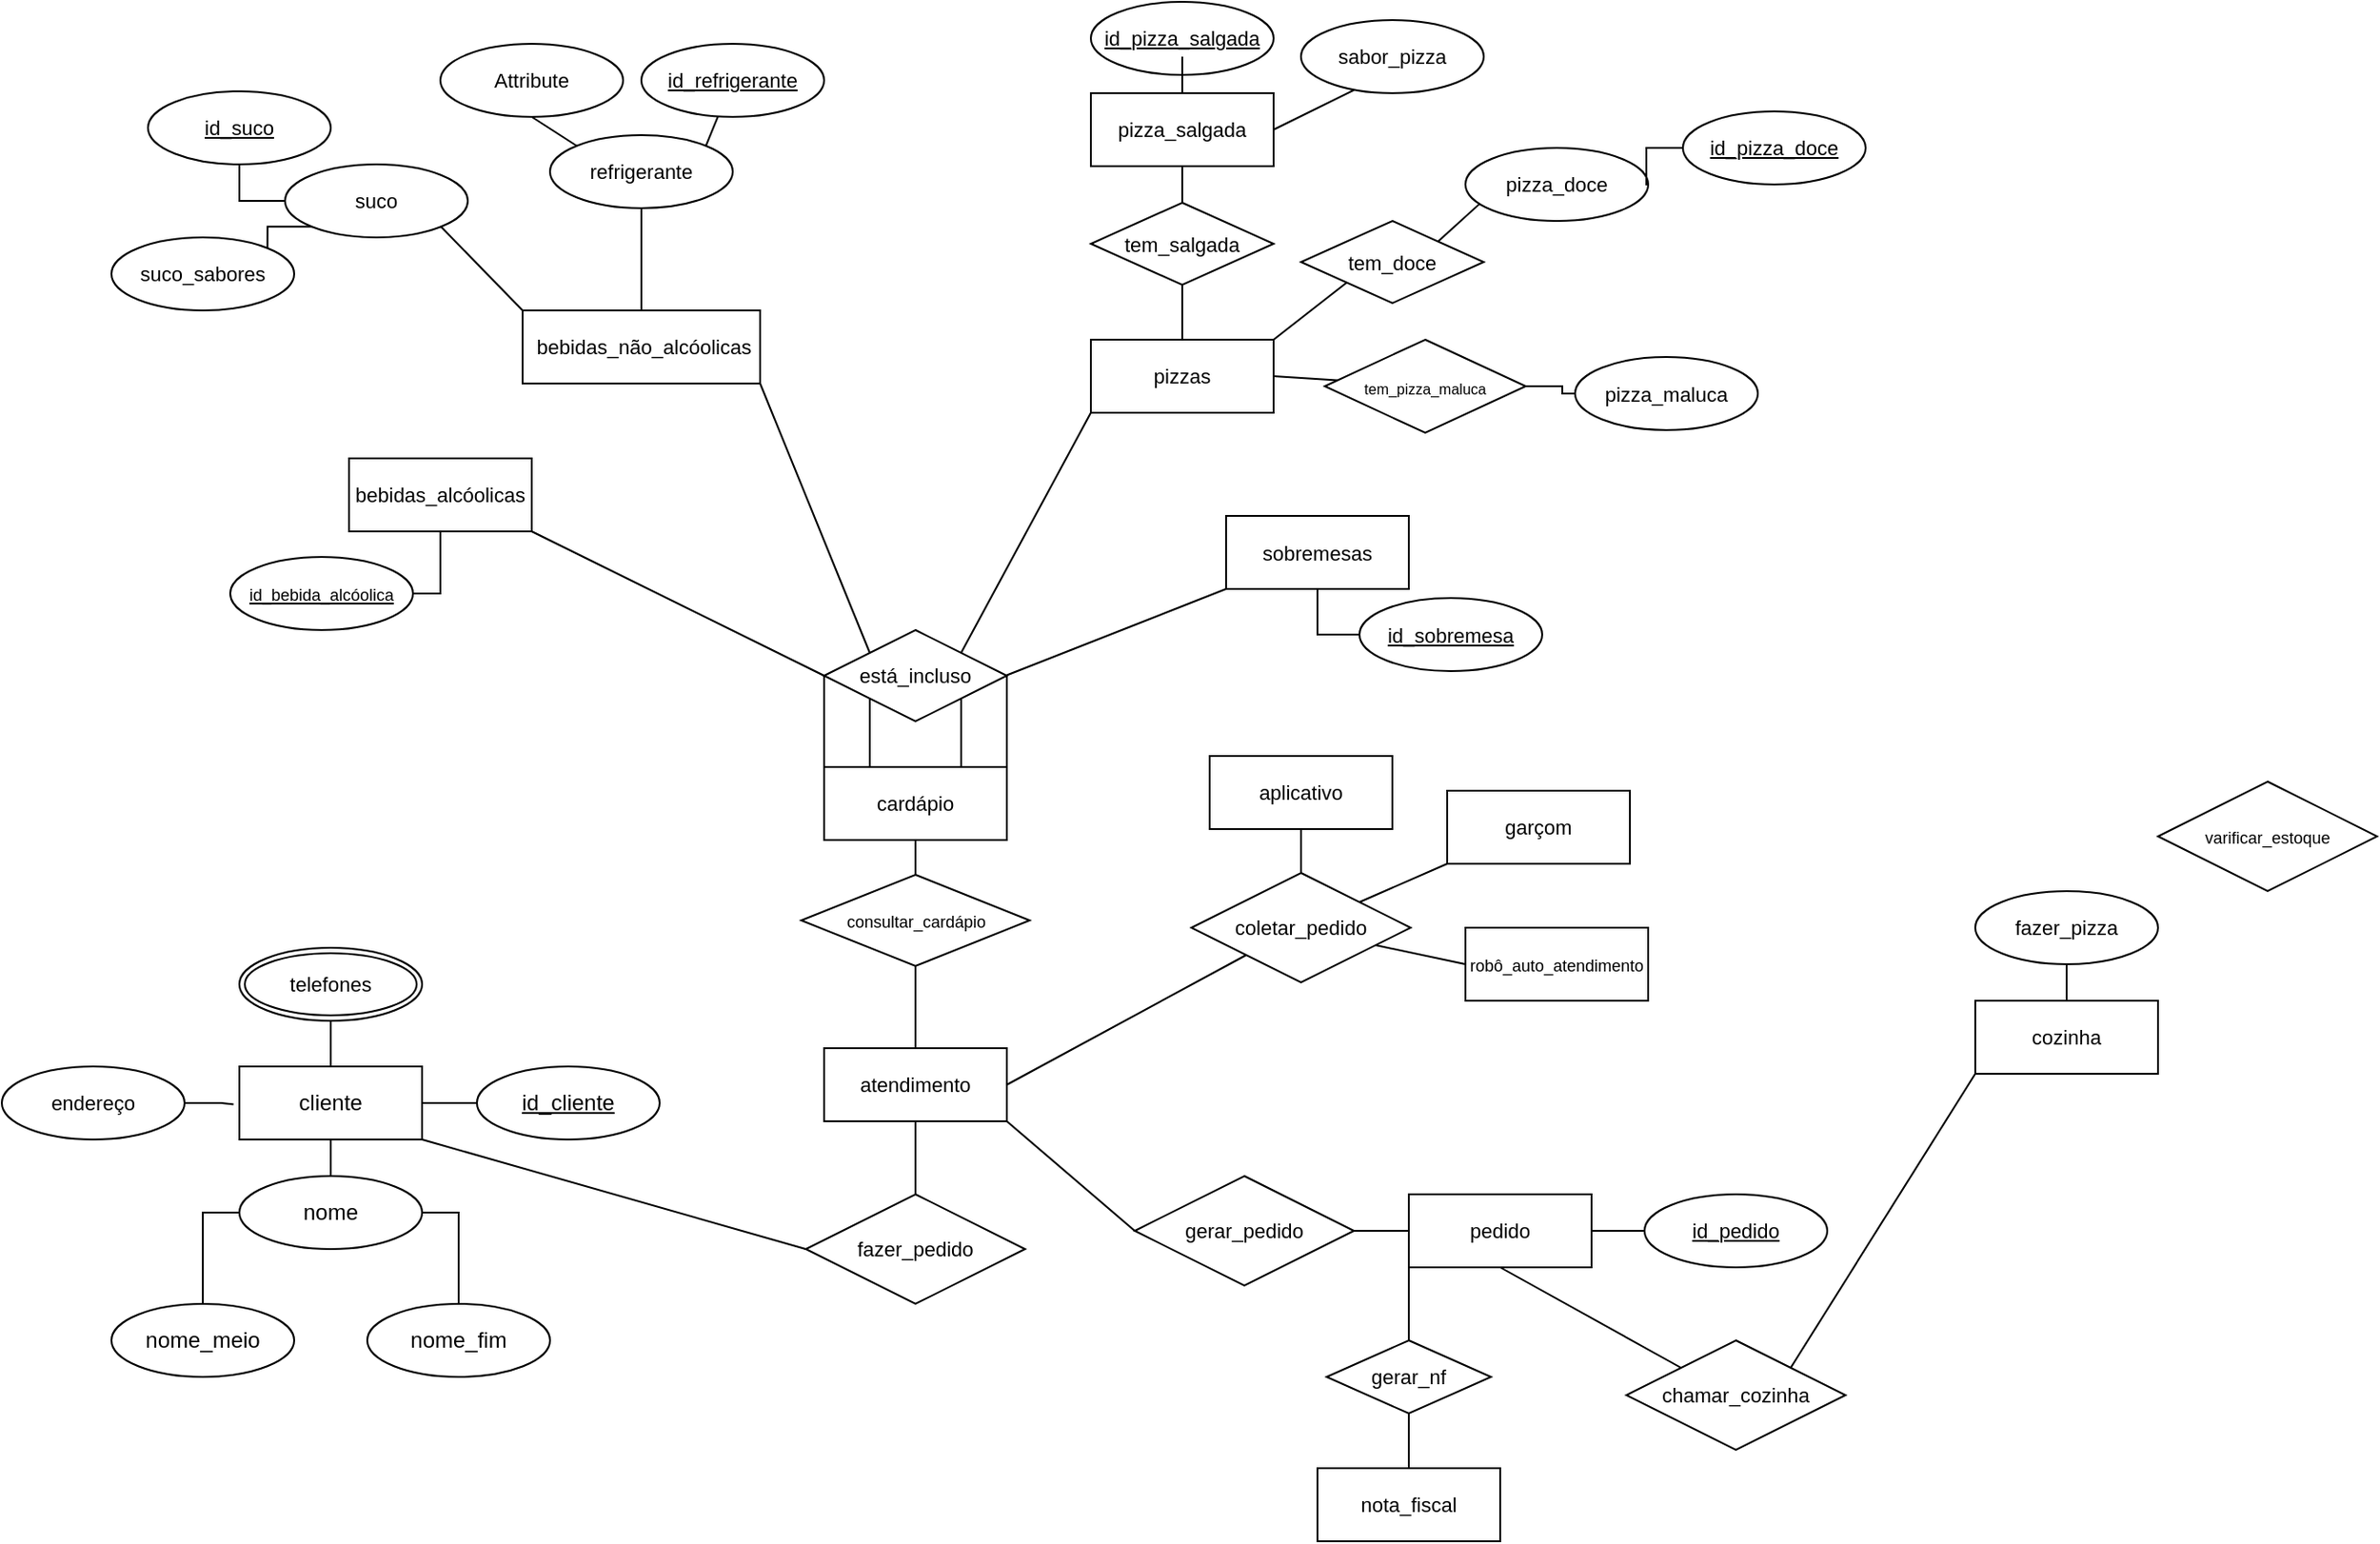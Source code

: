 <mxfile version="26.1.1">
  <diagram name="Página-1" id="BI1HUnCffNlerb2DD-iI">
    <mxGraphModel dx="2514" dy="2162" grid="1" gridSize="10" guides="1" tooltips="1" connect="1" arrows="1" fold="1" page="1" pageScale="1" pageWidth="827" pageHeight="1169" math="0" shadow="0">
      <root>
        <mxCell id="0" />
        <mxCell id="1" parent="0" />
        <mxCell id="TC2d5Tbh_WdBV7jz2Du9-1" style="edgeStyle=orthogonalEdgeStyle;rounded=0;orthogonalLoop=1;jettySize=auto;html=1;entryX=0;entryY=0.5;entryDx=0;entryDy=0;endArrow=none;startFill=0;" parent="1" source="nG5iaDMmcHLQ2-XAhvxq-3" target="nG5iaDMmcHLQ2-XAhvxq-4" edge="1">
          <mxGeometry relative="1" as="geometry" />
        </mxCell>
        <mxCell id="TC2d5Tbh_WdBV7jz2Du9-31" style="shape=connector;rounded=0;orthogonalLoop=1;jettySize=auto;html=1;exitX=1;exitY=1;exitDx=0;exitDy=0;entryX=0;entryY=0.5;entryDx=0;entryDy=0;strokeColor=default;align=center;verticalAlign=middle;fontFamily=Helvetica;fontSize=11;fontColor=default;labelBackgroundColor=default;startFill=0;endArrow=none;" parent="1" source="nG5iaDMmcHLQ2-XAhvxq-3" target="TC2d5Tbh_WdBV7jz2Du9-30" edge="1">
          <mxGeometry relative="1" as="geometry" />
        </mxCell>
        <mxCell id="nG5iaDMmcHLQ2-XAhvxq-3" value="cliente" style="whiteSpace=wrap;html=1;align=center;" parent="1" vertex="1">
          <mxGeometry x="110" y="100" width="100" height="40" as="geometry" />
        </mxCell>
        <mxCell id="nG5iaDMmcHLQ2-XAhvxq-4" value="&lt;u&gt;id_cliente&lt;/u&gt;" style="ellipse;whiteSpace=wrap;html=1;align=center;" parent="1" vertex="1">
          <mxGeometry x="240" y="100" width="100" height="40" as="geometry" />
        </mxCell>
        <mxCell id="TC2d5Tbh_WdBV7jz2Du9-7" style="edgeStyle=orthogonalEdgeStyle;shape=connector;rounded=0;orthogonalLoop=1;jettySize=auto;html=1;entryX=0.5;entryY=1;entryDx=0;entryDy=0;strokeColor=default;align=center;verticalAlign=middle;fontFamily=Helvetica;fontSize=11;fontColor=default;labelBackgroundColor=default;startFill=0;endArrow=none;" parent="1" source="nG5iaDMmcHLQ2-XAhvxq-5" target="nG5iaDMmcHLQ2-XAhvxq-3" edge="1">
          <mxGeometry relative="1" as="geometry" />
        </mxCell>
        <mxCell id="nG5iaDMmcHLQ2-XAhvxq-5" value="nome" style="ellipse;whiteSpace=wrap;html=1;align=center;" parent="1" vertex="1">
          <mxGeometry x="110" y="160" width="100" height="40" as="geometry" />
        </mxCell>
        <mxCell id="nG5iaDMmcHLQ2-XAhvxq-11" style="edgeStyle=orthogonalEdgeStyle;rounded=0;orthogonalLoop=1;jettySize=auto;html=1;entryX=0;entryY=0.5;entryDx=0;entryDy=0;endArrow=none;startFill=0;" parent="1" source="nG5iaDMmcHLQ2-XAhvxq-6" target="nG5iaDMmcHLQ2-XAhvxq-5" edge="1">
          <mxGeometry relative="1" as="geometry" />
        </mxCell>
        <mxCell id="nG5iaDMmcHLQ2-XAhvxq-6" value="nome_meio" style="ellipse;whiteSpace=wrap;html=1;align=center;" parent="1" vertex="1">
          <mxGeometry x="40" y="230" width="100" height="40" as="geometry" />
        </mxCell>
        <mxCell id="nG5iaDMmcHLQ2-XAhvxq-12" style="edgeStyle=orthogonalEdgeStyle;shape=connector;rounded=0;orthogonalLoop=1;jettySize=auto;html=1;entryX=1;entryY=0.5;entryDx=0;entryDy=0;strokeColor=default;align=center;verticalAlign=middle;fontFamily=Helvetica;fontSize=11;fontColor=default;labelBackgroundColor=default;startFill=0;endArrow=none;" parent="1" source="nG5iaDMmcHLQ2-XAhvxq-7" target="nG5iaDMmcHLQ2-XAhvxq-5" edge="1">
          <mxGeometry relative="1" as="geometry" />
        </mxCell>
        <mxCell id="nG5iaDMmcHLQ2-XAhvxq-7" value="nome_fim" style="ellipse;whiteSpace=wrap;html=1;align=center;" parent="1" vertex="1">
          <mxGeometry x="180" y="230" width="100" height="40" as="geometry" />
        </mxCell>
        <mxCell id="TC2d5Tbh_WdBV7jz2Du9-5" style="edgeStyle=orthogonalEdgeStyle;shape=connector;rounded=0;orthogonalLoop=1;jettySize=auto;html=1;entryX=0.5;entryY=1;entryDx=0;entryDy=0;strokeColor=default;align=center;verticalAlign=middle;fontFamily=Helvetica;fontSize=11;fontColor=default;labelBackgroundColor=default;startFill=0;endArrow=none;exitX=0.5;exitY=0;exitDx=0;exitDy=0;" parent="1" source="TC2d5Tbh_WdBV7jz2Du9-49" target="TC2d5Tbh_WdBV7jz2Du9-4" edge="1">
          <mxGeometry relative="1" as="geometry">
            <mxPoint x="480" y="-14" as="sourcePoint" />
          </mxGeometry>
        </mxCell>
        <mxCell id="TC2d5Tbh_WdBV7jz2Du9-15" style="edgeStyle=orthogonalEdgeStyle;shape=connector;rounded=0;orthogonalLoop=1;jettySize=auto;html=1;strokeColor=default;align=center;verticalAlign=middle;fontFamily=Helvetica;fontSize=11;fontColor=default;labelBackgroundColor=default;startFill=0;endArrow=none;entryX=0.5;entryY=0;entryDx=0;entryDy=0;" parent="1" source="TC2d5Tbh_WdBV7jz2Du9-22" target="TC2d5Tbh_WdBV7jz2Du9-30" edge="1">
          <mxGeometry relative="1" as="geometry">
            <mxPoint x="480" y="180.0" as="targetPoint" />
          </mxGeometry>
        </mxCell>
        <mxCell id="TC2d5Tbh_WdBV7jz2Du9-35" style="edgeStyle=orthogonalEdgeStyle;shape=connector;rounded=0;orthogonalLoop=1;jettySize=auto;html=1;exitX=0.25;exitY=0;exitDx=0;exitDy=0;strokeColor=default;align=center;verticalAlign=middle;fontFamily=Helvetica;fontSize=11;fontColor=default;labelBackgroundColor=default;startFill=0;endArrow=none;entryX=0;entryY=0.5;entryDx=0;entryDy=0;" parent="1" source="TC2d5Tbh_WdBV7jz2Du9-4" target="TC2d5Tbh_WdBV7jz2Du9-32" edge="1">
          <mxGeometry relative="1" as="geometry">
            <mxPoint x="450" y="-144" as="targetPoint" />
            <Array as="points">
              <mxPoint x="430" y="-64" />
            </Array>
          </mxGeometry>
        </mxCell>
        <mxCell id="TC2d5Tbh_WdBV7jz2Du9-39" style="edgeStyle=orthogonalEdgeStyle;shape=connector;rounded=0;orthogonalLoop=1;jettySize=auto;html=1;exitX=0.25;exitY=0;exitDx=0;exitDy=0;entryX=0;entryY=1;entryDx=0;entryDy=0;strokeColor=default;align=center;verticalAlign=middle;fontFamily=Helvetica;fontSize=11;fontColor=default;labelBackgroundColor=default;startFill=0;endArrow=none;" parent="1" source="TC2d5Tbh_WdBV7jz2Du9-4" target="TC2d5Tbh_WdBV7jz2Du9-32" edge="1">
          <mxGeometry relative="1" as="geometry" />
        </mxCell>
        <mxCell id="TC2d5Tbh_WdBV7jz2Du9-40" style="edgeStyle=orthogonalEdgeStyle;shape=connector;rounded=0;orthogonalLoop=1;jettySize=auto;html=1;exitX=0.75;exitY=0;exitDx=0;exitDy=0;entryX=1;entryY=1;entryDx=0;entryDy=0;strokeColor=default;align=center;verticalAlign=middle;fontFamily=Helvetica;fontSize=11;fontColor=default;labelBackgroundColor=default;startFill=0;endArrow=none;" parent="1" source="TC2d5Tbh_WdBV7jz2Du9-4" target="TC2d5Tbh_WdBV7jz2Du9-32" edge="1">
          <mxGeometry relative="1" as="geometry" />
        </mxCell>
        <mxCell id="TC2d5Tbh_WdBV7jz2Du9-4" value="cardápio" style="whiteSpace=wrap;html=1;align=center;fontFamily=Helvetica;fontSize=11;fontColor=default;labelBackgroundColor=default;" parent="1" vertex="1">
          <mxGeometry x="430" y="-64" width="100" height="40" as="geometry" />
        </mxCell>
        <mxCell id="TC2d5Tbh_WdBV7jz2Du9-8" value="endereço" style="ellipse;whiteSpace=wrap;html=1;align=center;fontFamily=Helvetica;fontSize=11;fontColor=default;labelBackgroundColor=default;" parent="1" vertex="1">
          <mxGeometry x="-20" y="100" width="100" height="40" as="geometry" />
        </mxCell>
        <mxCell id="TC2d5Tbh_WdBV7jz2Du9-9" style="edgeStyle=orthogonalEdgeStyle;shape=connector;rounded=0;orthogonalLoop=1;jettySize=auto;html=1;entryX=-0.032;entryY=0.519;entryDx=0;entryDy=0;entryPerimeter=0;strokeColor=default;align=center;verticalAlign=middle;fontFamily=Helvetica;fontSize=11;fontColor=default;labelBackgroundColor=default;startFill=0;endArrow=none;" parent="1" source="TC2d5Tbh_WdBV7jz2Du9-8" target="nG5iaDMmcHLQ2-XAhvxq-3" edge="1">
          <mxGeometry relative="1" as="geometry" />
        </mxCell>
        <mxCell id="TC2d5Tbh_WdBV7jz2Du9-33" style="shape=connector;rounded=0;orthogonalLoop=1;jettySize=auto;html=1;exitX=1;exitY=1;exitDx=0;exitDy=0;entryX=0;entryY=0.5;entryDx=0;entryDy=0;strokeColor=default;align=center;verticalAlign=middle;fontFamily=Helvetica;fontSize=11;fontColor=default;labelBackgroundColor=default;startFill=0;endArrow=none;" parent="1" source="TC2d5Tbh_WdBV7jz2Du9-17" target="TC2d5Tbh_WdBV7jz2Du9-32" edge="1">
          <mxGeometry relative="1" as="geometry" />
        </mxCell>
        <mxCell id="TC2d5Tbh_WdBV7jz2Du9-17" value="bebidas_alcóolicas" style="whiteSpace=wrap;html=1;align=center;fontFamily=Helvetica;fontSize=11;fontColor=default;labelBackgroundColor=default;" parent="1" vertex="1">
          <mxGeometry x="170" y="-233" width="100" height="40" as="geometry" />
        </mxCell>
        <mxCell id="TC2d5Tbh_WdBV7jz2Du9-18" value="&amp;nbsp;bebidas_não_alcóolicas" style="whiteSpace=wrap;html=1;align=center;fontFamily=Helvetica;fontSize=11;fontColor=default;labelBackgroundColor=default;" parent="1" vertex="1">
          <mxGeometry x="265" y="-314" width="130" height="40" as="geometry" />
        </mxCell>
        <mxCell id="TC2d5Tbh_WdBV7jz2Du9-133" style="shape=connector;rounded=0;orthogonalLoop=1;jettySize=auto;html=1;exitX=1;exitY=0;exitDx=0;exitDy=0;entryX=0;entryY=1;entryDx=0;entryDy=0;strokeColor=default;align=center;verticalAlign=middle;fontFamily=Helvetica;fontSize=11;fontColor=default;labelBackgroundColor=default;startFill=0;endArrow=none;" parent="1" source="TC2d5Tbh_WdBV7jz2Du9-19" target="TC2d5Tbh_WdBV7jz2Du9-132" edge="1">
          <mxGeometry relative="1" as="geometry" />
        </mxCell>
        <mxCell id="TC2d5Tbh_WdBV7jz2Du9-19" value="pizzas" style="whiteSpace=wrap;html=1;align=center;fontFamily=Helvetica;fontSize=11;fontColor=default;labelBackgroundColor=default;" parent="1" vertex="1">
          <mxGeometry x="576" y="-298" width="100" height="40" as="geometry" />
        </mxCell>
        <mxCell id="TC2d5Tbh_WdBV7jz2Du9-20" value="sobremesas" style="whiteSpace=wrap;html=1;align=center;fontFamily=Helvetica;fontSize=11;fontColor=default;labelBackgroundColor=default;" parent="1" vertex="1">
          <mxGeometry x="650" y="-201.5" width="100" height="40" as="geometry" />
        </mxCell>
        <mxCell id="TC2d5Tbh_WdBV7jz2Du9-93" style="shape=connector;rounded=0;orthogonalLoop=1;jettySize=auto;html=1;entryX=0;entryY=0.5;entryDx=0;entryDy=0;strokeColor=default;align=center;verticalAlign=middle;fontFamily=Helvetica;fontSize=11;fontColor=default;labelBackgroundColor=default;startFill=0;endArrow=none;exitX=1;exitY=0.5;exitDx=0;exitDy=0;" parent="1" source="TC2d5Tbh_WdBV7jz2Du9-98" target="TC2d5Tbh_WdBV7jz2Du9-92" edge="1">
          <mxGeometry relative="1" as="geometry">
            <mxPoint x="718" y="190.0" as="sourcePoint" />
          </mxGeometry>
        </mxCell>
        <mxCell id="TC2d5Tbh_WdBV7jz2Du9-99" style="shape=connector;rounded=0;orthogonalLoop=1;jettySize=auto;html=1;exitX=1;exitY=1;exitDx=0;exitDy=0;entryX=0;entryY=0.5;entryDx=0;entryDy=0;strokeColor=default;align=center;verticalAlign=middle;fontFamily=Helvetica;fontSize=11;fontColor=default;labelBackgroundColor=default;startFill=0;endArrow=none;" parent="1" source="TC2d5Tbh_WdBV7jz2Du9-22" target="TC2d5Tbh_WdBV7jz2Du9-98" edge="1">
          <mxGeometry relative="1" as="geometry" />
        </mxCell>
        <mxCell id="TC2d5Tbh_WdBV7jz2Du9-30" value="fazer_pedido" style="shape=rhombus;perimeter=rhombusPerimeter;whiteSpace=wrap;html=1;align=center;fontFamily=Helvetica;fontSize=11;fontColor=default;labelBackgroundColor=default;" parent="1" vertex="1">
          <mxGeometry x="420" y="170.0" width="120" height="60" as="geometry" />
        </mxCell>
        <mxCell id="TC2d5Tbh_WdBV7jz2Du9-36" style="shape=connector;rounded=0;orthogonalLoop=1;jettySize=auto;html=1;exitX=0;exitY=0;exitDx=0;exitDy=0;entryX=1;entryY=1;entryDx=0;entryDy=0;strokeColor=default;align=center;verticalAlign=middle;fontFamily=Helvetica;fontSize=11;fontColor=default;labelBackgroundColor=default;startFill=0;endArrow=none;" parent="1" source="TC2d5Tbh_WdBV7jz2Du9-32" target="TC2d5Tbh_WdBV7jz2Du9-18" edge="1">
          <mxGeometry relative="1" as="geometry" />
        </mxCell>
        <mxCell id="TC2d5Tbh_WdBV7jz2Du9-37" style="shape=connector;rounded=0;orthogonalLoop=1;jettySize=auto;html=1;exitX=1;exitY=0;exitDx=0;exitDy=0;entryX=0;entryY=1;entryDx=0;entryDy=0;strokeColor=default;align=center;verticalAlign=middle;fontFamily=Helvetica;fontSize=11;fontColor=default;labelBackgroundColor=default;startFill=0;endArrow=none;" parent="1" source="TC2d5Tbh_WdBV7jz2Du9-32" target="TC2d5Tbh_WdBV7jz2Du9-19" edge="1">
          <mxGeometry relative="1" as="geometry" />
        </mxCell>
        <mxCell id="TC2d5Tbh_WdBV7jz2Du9-45" style="edgeStyle=orthogonalEdgeStyle;shape=connector;rounded=0;orthogonalLoop=1;jettySize=auto;html=1;exitX=1;exitY=0.5;exitDx=0;exitDy=0;entryX=1;entryY=0;entryDx=0;entryDy=0;strokeColor=default;align=center;verticalAlign=middle;fontFamily=Helvetica;fontSize=11;fontColor=default;labelBackgroundColor=default;startFill=0;endArrow=none;" parent="1" source="TC2d5Tbh_WdBV7jz2Du9-32" target="TC2d5Tbh_WdBV7jz2Du9-4" edge="1">
          <mxGeometry relative="1" as="geometry">
            <Array as="points">
              <mxPoint x="530" y="-75" />
              <mxPoint x="530" y="-75" />
            </Array>
          </mxGeometry>
        </mxCell>
        <mxCell id="TC2d5Tbh_WdBV7jz2Du9-32" value="está_incluso" style="shape=rhombus;perimeter=rhombusPerimeter;whiteSpace=wrap;html=1;align=center;fontFamily=Helvetica;fontSize=11;fontColor=default;labelBackgroundColor=default;" parent="1" vertex="1">
          <mxGeometry x="430" y="-139" width="100" height="50" as="geometry" />
        </mxCell>
        <mxCell id="TC2d5Tbh_WdBV7jz2Du9-44" style="shape=connector;rounded=0;orthogonalLoop=1;jettySize=auto;html=1;exitX=1;exitY=0.5;exitDx=0;exitDy=0;entryX=0;entryY=1;entryDx=0;entryDy=0;strokeColor=default;align=center;verticalAlign=middle;fontFamily=Helvetica;fontSize=11;fontColor=default;labelBackgroundColor=default;startFill=0;endArrow=none;" parent="1" edge="1" target="TC2d5Tbh_WdBV7jz2Du9-20">
          <mxGeometry relative="1" as="geometry">
            <mxPoint x="530" y="-114.26" as="sourcePoint" />
            <mxPoint x="570" y="-114.26" as="targetPoint" />
          </mxGeometry>
        </mxCell>
        <mxCell id="TC2d5Tbh_WdBV7jz2Du9-53" style="shape=connector;rounded=0;orthogonalLoop=1;jettySize=auto;html=1;entryX=0;entryY=1;entryDx=0;entryDy=0;strokeColor=default;align=center;verticalAlign=middle;fontFamily=Helvetica;fontSize=11;fontColor=default;labelBackgroundColor=default;startFill=0;endArrow=none;exitX=1;exitY=0.5;exitDx=0;exitDy=0;" parent="1" source="TC2d5Tbh_WdBV7jz2Du9-22" target="TC2d5Tbh_WdBV7jz2Du9-52" edge="1">
          <mxGeometry relative="1" as="geometry" />
        </mxCell>
        <mxCell id="TC2d5Tbh_WdBV7jz2Du9-22" value="atendimento" style="whiteSpace=wrap;html=1;align=center;fontFamily=Helvetica;fontSize=11;fontColor=default;labelBackgroundColor=default;" parent="1" vertex="1">
          <mxGeometry x="430" y="90" width="100" height="40" as="geometry" />
        </mxCell>
        <mxCell id="TC2d5Tbh_WdBV7jz2Du9-48" value="" style="edgeStyle=orthogonalEdgeStyle;shape=connector;rounded=0;orthogonalLoop=1;jettySize=auto;html=1;entryX=0.5;entryY=1;entryDx=0;entryDy=0;strokeColor=default;align=center;verticalAlign=middle;fontFamily=Helvetica;fontSize=11;fontColor=default;labelBackgroundColor=default;startFill=0;endArrow=none;exitX=0.5;exitY=0;exitDx=0;exitDy=0;" parent="1" source="TC2d5Tbh_WdBV7jz2Du9-22" target="TC2d5Tbh_WdBV7jz2Du9-49" edge="1">
          <mxGeometry relative="1" as="geometry">
            <mxPoint x="480" y="-110" as="sourcePoint" />
            <mxPoint x="480" y="-170" as="targetPoint" />
          </mxGeometry>
        </mxCell>
        <mxCell id="TC2d5Tbh_WdBV7jz2Du9-49" value="&lt;font style=&quot;font-size: 9px;&quot;&gt;consultar_cardápio&lt;/font&gt;" style="shape=rhombus;perimeter=rhombusPerimeter;whiteSpace=wrap;html=1;align=center;fontFamily=Helvetica;fontSize=11;fontColor=default;labelBackgroundColor=default;" parent="1" vertex="1">
          <mxGeometry x="417.5" y="-5" width="125" height="50" as="geometry" />
        </mxCell>
        <mxCell id="TC2d5Tbh_WdBV7jz2Du9-69" style="shape=connector;rounded=0;orthogonalLoop=1;jettySize=auto;html=1;exitX=0.818;exitY=0.65;exitDx=0;exitDy=0;entryX=0;entryY=0.5;entryDx=0;entryDy=0;strokeColor=default;align=center;verticalAlign=middle;fontFamily=Helvetica;fontSize=11;fontColor=default;labelBackgroundColor=default;startFill=0;endArrow=none;exitPerimeter=0;" parent="1" source="TC2d5Tbh_WdBV7jz2Du9-52" target="TC2d5Tbh_WdBV7jz2Du9-66" edge="1">
          <mxGeometry relative="1" as="geometry" />
        </mxCell>
        <mxCell id="TC2d5Tbh_WdBV7jz2Du9-52" value="coletar_pedido" style="shape=rhombus;perimeter=rhombusPerimeter;whiteSpace=wrap;html=1;align=center;fontFamily=Helvetica;fontSize=11;fontColor=default;labelBackgroundColor=default;" parent="1" vertex="1">
          <mxGeometry x="631" y="-6" width="120" height="60" as="geometry" />
        </mxCell>
        <mxCell id="TC2d5Tbh_WdBV7jz2Du9-67" style="shape=connector;rounded=0;orthogonalLoop=1;jettySize=auto;html=1;entryX=0.5;entryY=0;entryDx=0;entryDy=0;strokeColor=default;align=center;verticalAlign=middle;fontFamily=Helvetica;fontSize=11;fontColor=default;labelBackgroundColor=default;startFill=0;endArrow=none;exitX=0.5;exitY=1;exitDx=0;exitDy=0;" parent="1" source="TC2d5Tbh_WdBV7jz2Du9-54" target="TC2d5Tbh_WdBV7jz2Du9-52" edge="1">
          <mxGeometry relative="1" as="geometry" />
        </mxCell>
        <mxCell id="TC2d5Tbh_WdBV7jz2Du9-54" value="aplicativo" style="whiteSpace=wrap;html=1;align=center;fontFamily=Helvetica;fontSize=11;fontColor=default;labelBackgroundColor=default;" parent="1" vertex="1">
          <mxGeometry x="641" y="-70" width="100" height="40" as="geometry" />
        </mxCell>
        <mxCell id="TC2d5Tbh_WdBV7jz2Du9-56" value="pizza_doce" style="ellipse;whiteSpace=wrap;html=1;align=center;fontFamily=Helvetica;fontSize=11;fontColor=default;labelBackgroundColor=default;" parent="1" vertex="1">
          <mxGeometry x="781" y="-403" width="100" height="40" as="geometry" />
        </mxCell>
        <mxCell id="TC2d5Tbh_WdBV7jz2Du9-57" value="pizza_maluca" style="ellipse;whiteSpace=wrap;html=1;align=center;fontFamily=Helvetica;fontSize=11;fontColor=default;labelBackgroundColor=default;" parent="1" vertex="1">
          <mxGeometry x="841" y="-288.5" width="100" height="40" as="geometry" />
        </mxCell>
        <mxCell id="TC2d5Tbh_WdBV7jz2Du9-58" style="edgeStyle=orthogonalEdgeStyle;shape=connector;rounded=0;orthogonalLoop=1;jettySize=auto;html=1;strokeColor=default;align=center;verticalAlign=middle;fontFamily=Helvetica;fontSize=11;fontColor=default;labelBackgroundColor=default;startFill=0;endArrow=none;entryX=0.5;entryY=0;entryDx=0;entryDy=0;exitX=0.5;exitY=1;exitDx=0;exitDy=0;" parent="1" source="TC2d5Tbh_WdBV7jz2Du9-127" edge="1">
          <mxGeometry relative="1" as="geometry">
            <mxPoint x="626" y="-393" as="sourcePoint" />
            <mxPoint x="626" y="-372.0" as="targetPoint" />
          </mxGeometry>
        </mxCell>
        <mxCell id="TC2d5Tbh_WdBV7jz2Du9-64" style="edgeStyle=orthogonalEdgeStyle;shape=connector;rounded=0;orthogonalLoop=1;jettySize=auto;html=1;entryX=0.5;entryY=0;entryDx=0;entryDy=0;strokeColor=default;align=center;verticalAlign=middle;fontFamily=Helvetica;fontSize=11;fontColor=default;labelBackgroundColor=default;startFill=0;endArrow=none;" parent="1" source="TC2d5Tbh_WdBV7jz2Du9-61" target="TC2d5Tbh_WdBV7jz2Du9-18" edge="1">
          <mxGeometry relative="1" as="geometry" />
        </mxCell>
        <mxCell id="TC2d5Tbh_WdBV7jz2Du9-121" style="shape=connector;rounded=0;orthogonalLoop=1;jettySize=auto;html=1;exitX=0;exitY=0;exitDx=0;exitDy=0;entryX=0.5;entryY=1;entryDx=0;entryDy=0;strokeColor=default;align=center;verticalAlign=middle;fontFamily=Helvetica;fontSize=11;fontColor=default;labelBackgroundColor=default;startFill=0;endArrow=none;" parent="1" source="TC2d5Tbh_WdBV7jz2Du9-61" target="TC2d5Tbh_WdBV7jz2Du9-120" edge="1">
          <mxGeometry relative="1" as="geometry" />
        </mxCell>
        <mxCell id="TC2d5Tbh_WdBV7jz2Du9-61" value="refrigerante" style="ellipse;whiteSpace=wrap;html=1;align=center;fontFamily=Helvetica;fontSize=11;fontColor=default;labelBackgroundColor=default;" parent="1" vertex="1">
          <mxGeometry x="280" y="-410" width="100" height="40" as="geometry" />
        </mxCell>
        <mxCell id="TC2d5Tbh_WdBV7jz2Du9-63" style="shape=connector;rounded=0;orthogonalLoop=1;jettySize=auto;html=1;exitX=1;exitY=1;exitDx=0;exitDy=0;entryX=0;entryY=0;entryDx=0;entryDy=0;strokeColor=default;align=center;verticalAlign=middle;fontFamily=Helvetica;fontSize=11;fontColor=default;labelBackgroundColor=default;startFill=0;endArrow=none;" parent="1" source="TC2d5Tbh_WdBV7jz2Du9-62" target="TC2d5Tbh_WdBV7jz2Du9-18" edge="1">
          <mxGeometry relative="1" as="geometry" />
        </mxCell>
        <mxCell id="TC2d5Tbh_WdBV7jz2Du9-119" style="edgeStyle=orthogonalEdgeStyle;shape=connector;rounded=0;orthogonalLoop=1;jettySize=auto;html=1;exitX=0;exitY=1;exitDx=0;exitDy=0;entryX=1;entryY=0;entryDx=0;entryDy=0;strokeColor=default;align=center;verticalAlign=middle;fontFamily=Helvetica;fontSize=11;fontColor=default;labelBackgroundColor=default;startFill=0;endArrow=none;" parent="1" source="TC2d5Tbh_WdBV7jz2Du9-62" target="TC2d5Tbh_WdBV7jz2Du9-118" edge="1">
          <mxGeometry relative="1" as="geometry" />
        </mxCell>
        <mxCell id="TC2d5Tbh_WdBV7jz2Du9-62" value="suco" style="ellipse;whiteSpace=wrap;html=1;align=center;fontFamily=Helvetica;fontSize=11;fontColor=default;labelBackgroundColor=default;" parent="1" vertex="1">
          <mxGeometry x="135" y="-394" width="100" height="40" as="geometry" />
        </mxCell>
        <mxCell id="TC2d5Tbh_WdBV7jz2Du9-68" style="shape=connector;rounded=0;orthogonalLoop=1;jettySize=auto;html=1;strokeColor=default;align=center;verticalAlign=middle;fontFamily=Helvetica;fontSize=11;fontColor=default;labelBackgroundColor=default;startFill=0;endArrow=none;exitX=0;exitY=1;exitDx=0;exitDy=0;" parent="1" source="TC2d5Tbh_WdBV7jz2Du9-65" target="TC2d5Tbh_WdBV7jz2Du9-52" edge="1">
          <mxGeometry relative="1" as="geometry">
            <mxPoint x="781" as="sourcePoint" />
          </mxGeometry>
        </mxCell>
        <mxCell id="TC2d5Tbh_WdBV7jz2Du9-65" value="garçom" style="whiteSpace=wrap;html=1;align=center;fontFamily=Helvetica;fontSize=11;fontColor=default;labelBackgroundColor=default;" parent="1" vertex="1">
          <mxGeometry x="771" y="-51" width="100" height="40" as="geometry" />
        </mxCell>
        <mxCell id="TC2d5Tbh_WdBV7jz2Du9-66" value="&lt;font style=&quot;font-size: 9px;&quot;&gt;robô_auto_atendimento&lt;/font&gt;" style="whiteSpace=wrap;html=1;align=center;fontFamily=Helvetica;fontSize=11;fontColor=default;labelBackgroundColor=default;" parent="1" vertex="1">
          <mxGeometry x="781" y="24" width="100" height="40" as="geometry" />
        </mxCell>
        <mxCell id="TC2d5Tbh_WdBV7jz2Du9-72" style="edgeStyle=orthogonalEdgeStyle;shape=connector;rounded=0;orthogonalLoop=1;jettySize=auto;html=1;strokeColor=default;align=center;verticalAlign=middle;fontFamily=Helvetica;fontSize=11;fontColor=default;labelBackgroundColor=default;startFill=0;endArrow=none;entryX=0.5;entryY=1;entryDx=0;entryDy=0;exitX=0;exitY=0.5;exitDx=0;exitDy=0;" parent="1" source="TC2d5Tbh_WdBV7jz2Du9-71" target="TC2d5Tbh_WdBV7jz2Du9-20" edge="1">
          <mxGeometry relative="1" as="geometry">
            <mxPoint x="700" y="-157.5" as="targetPoint" />
            <Array as="points">
              <mxPoint x="700" y="-136.5" />
            </Array>
          </mxGeometry>
        </mxCell>
        <mxCell id="TC2d5Tbh_WdBV7jz2Du9-71" value="&lt;u&gt;id_sobremesa&lt;/u&gt;" style="ellipse;whiteSpace=wrap;html=1;align=center;fontFamily=Helvetica;fontSize=11;fontColor=default;labelBackgroundColor=default;" parent="1" vertex="1">
          <mxGeometry x="723" y="-156.5" width="100" height="40" as="geometry" />
        </mxCell>
        <mxCell id="TC2d5Tbh_WdBV7jz2Du9-74" style="edgeStyle=orthogonalEdgeStyle;shape=connector;rounded=0;orthogonalLoop=1;jettySize=auto;html=1;entryX=0.5;entryY=1;entryDx=0;entryDy=0;strokeColor=default;align=center;verticalAlign=middle;fontFamily=Helvetica;fontSize=11;fontColor=default;labelBackgroundColor=default;startFill=0;endArrow=none;exitX=1;exitY=0.5;exitDx=0;exitDy=0;" parent="1" source="TC2d5Tbh_WdBV7jz2Du9-73" target="TC2d5Tbh_WdBV7jz2Du9-17" edge="1">
          <mxGeometry relative="1" as="geometry" />
        </mxCell>
        <mxCell id="TC2d5Tbh_WdBV7jz2Du9-73" value="&lt;font style=&quot;font-size: 9px;&quot;&gt;&lt;u&gt;id_bebida_alcóolica&lt;/u&gt;&lt;/font&gt;" style="ellipse;whiteSpace=wrap;html=1;align=center;fontFamily=Helvetica;fontSize=11;fontColor=default;labelBackgroundColor=default;" parent="1" vertex="1">
          <mxGeometry x="105" y="-179" width="100" height="40" as="geometry" />
        </mxCell>
        <mxCell id="TC2d5Tbh_WdBV7jz2Du9-77" style="edgeStyle=orthogonalEdgeStyle;shape=connector;rounded=0;orthogonalLoop=1;jettySize=auto;html=1;entryX=0;entryY=0.5;entryDx=0;entryDy=0;strokeColor=default;align=center;verticalAlign=middle;fontFamily=Helvetica;fontSize=11;fontColor=default;labelBackgroundColor=default;startFill=0;endArrow=none;" parent="1" source="TC2d5Tbh_WdBV7jz2Du9-76" target="TC2d5Tbh_WdBV7jz2Du9-62" edge="1">
          <mxGeometry relative="1" as="geometry" />
        </mxCell>
        <mxCell id="TC2d5Tbh_WdBV7jz2Du9-76" value="&lt;u&gt;id_suco&lt;/u&gt;" style="ellipse;whiteSpace=wrap;html=1;align=center;fontFamily=Helvetica;fontSize=11;fontColor=default;labelBackgroundColor=default;" parent="1" vertex="1">
          <mxGeometry x="60" y="-434" width="100" height="40" as="geometry" />
        </mxCell>
        <mxCell id="TC2d5Tbh_WdBV7jz2Du9-79" style="shape=connector;rounded=0;orthogonalLoop=1;jettySize=auto;html=1;entryX=1;entryY=0;entryDx=0;entryDy=0;strokeColor=default;align=center;verticalAlign=middle;fontFamily=Helvetica;fontSize=11;fontColor=default;labelBackgroundColor=default;startFill=0;endArrow=none;" parent="1" source="TC2d5Tbh_WdBV7jz2Du9-78" target="TC2d5Tbh_WdBV7jz2Du9-61" edge="1">
          <mxGeometry relative="1" as="geometry" />
        </mxCell>
        <mxCell id="TC2d5Tbh_WdBV7jz2Du9-78" value="&lt;u&gt;id_refrigerante&lt;/u&gt;" style="ellipse;whiteSpace=wrap;html=1;align=center;fontFamily=Helvetica;fontSize=11;fontColor=default;labelBackgroundColor=default;" parent="1" vertex="1">
          <mxGeometry x="330" y="-460" width="100" height="40" as="geometry" />
        </mxCell>
        <mxCell id="TC2d5Tbh_WdBV7jz2Du9-80" value="&lt;u&gt;id_pizza_salgada&lt;/u&gt;" style="ellipse;whiteSpace=wrap;html=1;align=center;fontFamily=Helvetica;fontSize=11;fontColor=default;labelBackgroundColor=default;" parent="1" vertex="1">
          <mxGeometry x="576" y="-483" width="100" height="40" as="geometry" />
        </mxCell>
        <mxCell id="TC2d5Tbh_WdBV7jz2Du9-83" style="edgeStyle=orthogonalEdgeStyle;shape=connector;rounded=0;orthogonalLoop=1;jettySize=auto;html=1;entryX=1;entryY=0.5;entryDx=0;entryDy=0;strokeColor=default;align=center;verticalAlign=middle;fontFamily=Helvetica;fontSize=11;fontColor=default;labelBackgroundColor=default;startFill=0;endArrow=none;" parent="1" source="TC2d5Tbh_WdBV7jz2Du9-82" target="TC2d5Tbh_WdBV7jz2Du9-56" edge="1">
          <mxGeometry relative="1" as="geometry" />
        </mxCell>
        <mxCell id="TC2d5Tbh_WdBV7jz2Du9-82" value="&lt;u&gt;id_pizza_doce&lt;/u&gt;" style="ellipse;whiteSpace=wrap;html=1;align=center;fontFamily=Helvetica;fontSize=11;fontColor=default;labelBackgroundColor=default;" parent="1" vertex="1">
          <mxGeometry x="900" y="-423" width="100" height="40" as="geometry" />
        </mxCell>
        <mxCell id="TC2d5Tbh_WdBV7jz2Du9-97" style="shape=connector;rounded=0;orthogonalLoop=1;jettySize=auto;html=1;exitX=1;exitY=0.5;exitDx=0;exitDy=0;entryX=0;entryY=0.5;entryDx=0;entryDy=0;strokeColor=default;align=center;verticalAlign=middle;fontFamily=Helvetica;fontSize=11;fontColor=default;labelBackgroundColor=default;startFill=0;endArrow=none;" parent="1" source="TC2d5Tbh_WdBV7jz2Du9-92" edge="1">
          <mxGeometry relative="1" as="geometry">
            <mxPoint x="869.5" y="190" as="targetPoint" />
          </mxGeometry>
        </mxCell>
        <mxCell id="TC2d5Tbh_WdBV7jz2Du9-102" style="shape=connector;rounded=0;orthogonalLoop=1;jettySize=auto;html=1;exitX=0;exitY=1;exitDx=0;exitDy=0;entryX=0.5;entryY=0;entryDx=0;entryDy=0;strokeColor=default;align=center;verticalAlign=middle;fontFamily=Helvetica;fontSize=11;fontColor=default;labelBackgroundColor=default;startFill=0;endArrow=none;" parent="1" source="TC2d5Tbh_WdBV7jz2Du9-92" target="TC2d5Tbh_WdBV7jz2Du9-101" edge="1">
          <mxGeometry relative="1" as="geometry" />
        </mxCell>
        <mxCell id="TC2d5Tbh_WdBV7jz2Du9-109" style="shape=connector;rounded=0;orthogonalLoop=1;jettySize=auto;html=1;entryX=0;entryY=0;entryDx=0;entryDy=0;strokeColor=default;align=center;verticalAlign=middle;fontFamily=Helvetica;fontSize=11;fontColor=default;labelBackgroundColor=default;startFill=0;endArrow=none;exitX=0.5;exitY=1;exitDx=0;exitDy=0;" parent="1" source="TC2d5Tbh_WdBV7jz2Du9-92" target="TC2d5Tbh_WdBV7jz2Du9-108" edge="1">
          <mxGeometry relative="1" as="geometry" />
        </mxCell>
        <mxCell id="TC2d5Tbh_WdBV7jz2Du9-92" value="pedido" style="whiteSpace=wrap;html=1;align=center;fontFamily=Helvetica;fontSize=11;fontColor=default;labelBackgroundColor=default;" parent="1" vertex="1">
          <mxGeometry x="750" y="170" width="100" height="40" as="geometry" />
        </mxCell>
        <mxCell id="TC2d5Tbh_WdBV7jz2Du9-107" value="" style="edgeStyle=orthogonalEdgeStyle;shape=connector;rounded=0;orthogonalLoop=1;jettySize=auto;html=1;strokeColor=default;align=center;verticalAlign=middle;fontFamily=Helvetica;fontSize=11;fontColor=default;labelBackgroundColor=default;startFill=0;endArrow=none;" parent="1" source="TC2d5Tbh_WdBV7jz2Du9-96" target="TC2d5Tbh_WdBV7jz2Du9-92" edge="1">
          <mxGeometry relative="1" as="geometry" />
        </mxCell>
        <mxCell id="TC2d5Tbh_WdBV7jz2Du9-96" value="&lt;u&gt;id_pedido&lt;/u&gt;" style="ellipse;whiteSpace=wrap;html=1;align=center;fontFamily=Helvetica;fontSize=11;fontColor=default;labelBackgroundColor=default;" parent="1" vertex="1">
          <mxGeometry x="879" y="170" width="100" height="40" as="geometry" />
        </mxCell>
        <mxCell id="TC2d5Tbh_WdBV7jz2Du9-98" value="gerar_pedido" style="shape=rhombus;perimeter=rhombusPerimeter;whiteSpace=wrap;html=1;align=center;fontFamily=Helvetica;fontSize=11;fontColor=default;labelBackgroundColor=default;" parent="1" vertex="1">
          <mxGeometry x="600" y="160" width="120" height="60" as="geometry" />
        </mxCell>
        <mxCell id="TC2d5Tbh_WdBV7jz2Du9-104" style="edgeStyle=orthogonalEdgeStyle;shape=connector;rounded=0;orthogonalLoop=1;jettySize=auto;html=1;entryX=0.5;entryY=0;entryDx=0;entryDy=0;strokeColor=default;align=center;verticalAlign=middle;fontFamily=Helvetica;fontSize=11;fontColor=default;labelBackgroundColor=default;startFill=0;endArrow=none;" parent="1" source="TC2d5Tbh_WdBV7jz2Du9-101" target="TC2d5Tbh_WdBV7jz2Du9-103" edge="1">
          <mxGeometry relative="1" as="geometry" />
        </mxCell>
        <mxCell id="TC2d5Tbh_WdBV7jz2Du9-101" value="gerar_nf" style="shape=rhombus;perimeter=rhombusPerimeter;whiteSpace=wrap;html=1;align=center;fontFamily=Helvetica;fontSize=11;fontColor=default;labelBackgroundColor=default;" parent="1" vertex="1">
          <mxGeometry x="705" y="250" width="90" height="40" as="geometry" />
        </mxCell>
        <mxCell id="TC2d5Tbh_WdBV7jz2Du9-103" value="nota_fiscal" style="whiteSpace=wrap;html=1;align=center;fontFamily=Helvetica;fontSize=11;fontColor=default;labelBackgroundColor=default;" parent="1" vertex="1">
          <mxGeometry x="700" y="320" width="100" height="40" as="geometry" />
        </mxCell>
        <mxCell id="TC2d5Tbh_WdBV7jz2Du9-106" style="edgeStyle=orthogonalEdgeStyle;shape=connector;rounded=0;orthogonalLoop=1;jettySize=auto;html=1;entryX=0.5;entryY=0;entryDx=0;entryDy=0;strokeColor=default;align=center;verticalAlign=middle;fontFamily=Helvetica;fontSize=11;fontColor=default;labelBackgroundColor=default;startFill=0;endArrow=none;" parent="1" target="nG5iaDMmcHLQ2-XAhvxq-3" edge="1">
          <mxGeometry relative="1" as="geometry">
            <mxPoint x="160" y="77.0" as="sourcePoint" />
          </mxGeometry>
        </mxCell>
        <mxCell id="TC2d5Tbh_WdBV7jz2Du9-114" style="shape=connector;rounded=0;orthogonalLoop=1;jettySize=auto;html=1;entryX=0;entryY=1;entryDx=0;entryDy=0;strokeColor=default;align=center;verticalAlign=middle;fontFamily=Helvetica;fontSize=11;fontColor=default;labelBackgroundColor=default;startFill=0;endArrow=none;exitX=1;exitY=0;exitDx=0;exitDy=0;" parent="1" target="TC2d5Tbh_WdBV7jz2Du9-113" edge="1" source="TC2d5Tbh_WdBV7jz2Du9-108">
          <mxGeometry relative="1" as="geometry">
            <mxPoint x="950" y="250" as="sourcePoint" />
          </mxGeometry>
        </mxCell>
        <mxCell id="TC2d5Tbh_WdBV7jz2Du9-108" value="chamar_cozinha" style="shape=rhombus;perimeter=rhombusPerimeter;whiteSpace=wrap;html=1;align=center;fontFamily=Helvetica;fontSize=11;fontColor=default;labelBackgroundColor=default;" parent="1" vertex="1">
          <mxGeometry x="869" y="250" width="120" height="60" as="geometry" />
        </mxCell>
        <mxCell id="TC2d5Tbh_WdBV7jz2Du9-112" style="edgeStyle=orthogonalEdgeStyle;shape=connector;rounded=0;orthogonalLoop=1;jettySize=auto;html=1;strokeColor=default;align=center;verticalAlign=middle;fontFamily=Helvetica;fontSize=11;fontColor=default;labelBackgroundColor=default;startFill=0;endArrow=none;" parent="1" source="TC2d5Tbh_WdBV7jz2Du9-111" edge="1">
          <mxGeometry relative="1" as="geometry">
            <mxPoint x="160" y="80" as="targetPoint" />
          </mxGeometry>
        </mxCell>
        <mxCell id="TC2d5Tbh_WdBV7jz2Du9-111" value="telefones" style="ellipse;shape=doubleEllipse;margin=3;whiteSpace=wrap;html=1;align=center;fontFamily=Helvetica;fontSize=11;fontColor=default;labelBackgroundColor=default;" parent="1" vertex="1">
          <mxGeometry x="110" y="35" width="100" height="40" as="geometry" />
        </mxCell>
        <mxCell id="TC2d5Tbh_WdBV7jz2Du9-116" style="edgeStyle=orthogonalEdgeStyle;shape=connector;rounded=0;orthogonalLoop=1;jettySize=auto;html=1;entryX=0.5;entryY=1;entryDx=0;entryDy=0;strokeColor=default;align=center;verticalAlign=middle;fontFamily=Helvetica;fontSize=11;fontColor=default;labelBackgroundColor=default;startFill=0;endArrow=none;" parent="1" source="TC2d5Tbh_WdBV7jz2Du9-113" target="TC2d5Tbh_WdBV7jz2Du9-115" edge="1">
          <mxGeometry relative="1" as="geometry" />
        </mxCell>
        <mxCell id="TC2d5Tbh_WdBV7jz2Du9-113" value="cozinha" style="whiteSpace=wrap;html=1;align=center;fontFamily=Helvetica;fontSize=11;fontColor=default;labelBackgroundColor=default;" parent="1" vertex="1">
          <mxGeometry x="1060" y="64" width="100" height="40" as="geometry" />
        </mxCell>
        <mxCell id="TC2d5Tbh_WdBV7jz2Du9-115" value="fazer_pizza" style="ellipse;whiteSpace=wrap;html=1;align=center;fontFamily=Helvetica;fontSize=11;fontColor=default;labelBackgroundColor=default;" parent="1" vertex="1">
          <mxGeometry x="1060" y="4" width="100" height="40" as="geometry" />
        </mxCell>
        <mxCell id="TC2d5Tbh_WdBV7jz2Du9-117" value="&lt;font style=&quot;font-size: 9px;&quot;&gt;varificar_estoque&lt;/font&gt;" style="shape=rhombus;perimeter=rhombusPerimeter;whiteSpace=wrap;html=1;align=center;fontFamily=Helvetica;fontSize=11;fontColor=default;labelBackgroundColor=default;" parent="1" vertex="1">
          <mxGeometry x="1160" y="-56" width="120" height="60" as="geometry" />
        </mxCell>
        <mxCell id="TC2d5Tbh_WdBV7jz2Du9-118" value="suco_sabores" style="ellipse;whiteSpace=wrap;html=1;align=center;fontFamily=Helvetica;fontSize=11;fontColor=default;labelBackgroundColor=default;" parent="1" vertex="1">
          <mxGeometry x="40" y="-354" width="100" height="40" as="geometry" />
        </mxCell>
        <mxCell id="TC2d5Tbh_WdBV7jz2Du9-120" value="Attribute" style="ellipse;whiteSpace=wrap;html=1;align=center;fontFamily=Helvetica;fontSize=11;fontColor=default;labelBackgroundColor=default;" parent="1" vertex="1">
          <mxGeometry x="220" y="-460" width="100" height="40" as="geometry" />
        </mxCell>
        <mxCell id="TC2d5Tbh_WdBV7jz2Du9-126" style="edgeStyle=orthogonalEdgeStyle;shape=connector;rounded=0;orthogonalLoop=1;jettySize=auto;html=1;entryX=0.5;entryY=0;entryDx=0;entryDy=0;strokeColor=default;align=center;verticalAlign=middle;fontFamily=Helvetica;fontSize=11;fontColor=default;labelBackgroundColor=default;startFill=0;endArrow=none;" parent="1" source="TC2d5Tbh_WdBV7jz2Du9-125" target="TC2d5Tbh_WdBV7jz2Du9-19" edge="1">
          <mxGeometry relative="1" as="geometry" />
        </mxCell>
        <mxCell id="TC2d5Tbh_WdBV7jz2Du9-125" value="tem_salgada" style="shape=rhombus;perimeter=rhombusPerimeter;whiteSpace=wrap;html=1;align=center;fontFamily=Helvetica;fontSize=11;fontColor=default;labelBackgroundColor=default;" parent="1" vertex="1">
          <mxGeometry x="576" y="-373" width="100" height="45" as="geometry" />
        </mxCell>
        <mxCell id="TC2d5Tbh_WdBV7jz2Du9-128" value="" style="edgeStyle=orthogonalEdgeStyle;shape=connector;rounded=0;orthogonalLoop=1;jettySize=auto;html=1;strokeColor=default;align=center;verticalAlign=middle;fontFamily=Helvetica;fontSize=11;fontColor=default;labelBackgroundColor=default;startFill=0;endArrow=none;" parent="1" source="TC2d5Tbh_WdBV7jz2Du9-127" target="TC2d5Tbh_WdBV7jz2Du9-80" edge="1">
          <mxGeometry relative="1" as="geometry" />
        </mxCell>
        <mxCell id="TC2d5Tbh_WdBV7jz2Du9-127" value="pizza_salgada" style="whiteSpace=wrap;html=1;align=center;fontFamily=Helvetica;fontSize=11;fontColor=default;labelBackgroundColor=default;" parent="1" vertex="1">
          <mxGeometry x="576" y="-433" width="100" height="40" as="geometry" />
        </mxCell>
        <mxCell id="TC2d5Tbh_WdBV7jz2Du9-130" value="sabor_pizza" style="ellipse;whiteSpace=wrap;html=1;align=center;fontFamily=Helvetica;fontSize=11;fontColor=default;labelBackgroundColor=default;" parent="1" vertex="1">
          <mxGeometry x="691" y="-473" width="100" height="40" as="geometry" />
        </mxCell>
        <mxCell id="TC2d5Tbh_WdBV7jz2Du9-131" style="shape=connector;rounded=0;orthogonalLoop=1;jettySize=auto;html=1;entryX=0.29;entryY=0.958;entryDx=0;entryDy=0;entryPerimeter=0;strokeColor=default;align=center;verticalAlign=middle;fontFamily=Helvetica;fontSize=11;fontColor=default;labelBackgroundColor=default;startFill=0;endArrow=none;exitX=1;exitY=0.5;exitDx=0;exitDy=0;" parent="1" source="TC2d5Tbh_WdBV7jz2Du9-127" target="TC2d5Tbh_WdBV7jz2Du9-130" edge="1">
          <mxGeometry relative="1" as="geometry" />
        </mxCell>
        <mxCell id="TC2d5Tbh_WdBV7jz2Du9-132" value="tem_doce" style="shape=rhombus;perimeter=rhombusPerimeter;whiteSpace=wrap;html=1;align=center;fontFamily=Helvetica;fontSize=11;fontColor=default;labelBackgroundColor=default;" parent="1" vertex="1">
          <mxGeometry x="691" y="-363" width="100" height="45" as="geometry" />
        </mxCell>
        <mxCell id="TC2d5Tbh_WdBV7jz2Du9-134" style="shape=connector;rounded=0;orthogonalLoop=1;jettySize=auto;html=1;exitX=1;exitY=0;exitDx=0;exitDy=0;entryX=0.078;entryY=0.764;entryDx=0;entryDy=0;entryPerimeter=0;strokeColor=default;align=center;verticalAlign=middle;fontFamily=Helvetica;fontSize=11;fontColor=default;labelBackgroundColor=default;startFill=0;endArrow=none;" parent="1" source="TC2d5Tbh_WdBV7jz2Du9-132" target="TC2d5Tbh_WdBV7jz2Du9-56" edge="1">
          <mxGeometry relative="1" as="geometry" />
        </mxCell>
        <mxCell id="TC2d5Tbh_WdBV7jz2Du9-136" style="edgeStyle=orthogonalEdgeStyle;shape=connector;rounded=0;orthogonalLoop=1;jettySize=auto;html=1;entryX=0;entryY=0.5;entryDx=0;entryDy=0;strokeColor=default;align=center;verticalAlign=middle;fontFamily=Helvetica;fontSize=11;fontColor=default;labelBackgroundColor=default;startFill=0;endArrow=none;" parent="1" source="TC2d5Tbh_WdBV7jz2Du9-135" target="TC2d5Tbh_WdBV7jz2Du9-57" edge="1">
          <mxGeometry relative="1" as="geometry" />
        </mxCell>
        <mxCell id="TC2d5Tbh_WdBV7jz2Du9-137" style="shape=connector;rounded=0;orthogonalLoop=1;jettySize=auto;html=1;entryX=1;entryY=0.5;entryDx=0;entryDy=0;strokeColor=default;align=center;verticalAlign=middle;fontFamily=Helvetica;fontSize=11;fontColor=default;labelBackgroundColor=default;startFill=0;endArrow=none;" parent="1" source="TC2d5Tbh_WdBV7jz2Du9-135" target="TC2d5Tbh_WdBV7jz2Du9-19" edge="1">
          <mxGeometry relative="1" as="geometry" />
        </mxCell>
        <mxCell id="TC2d5Tbh_WdBV7jz2Du9-135" value="&lt;font style=&quot;font-size: 8px;&quot;&gt;tem_pizza_maluca&lt;/font&gt;" style="shape=rhombus;perimeter=rhombusPerimeter;whiteSpace=wrap;html=1;align=center;fontFamily=Helvetica;fontSize=11;fontColor=default;labelBackgroundColor=default;" parent="1" vertex="1">
          <mxGeometry x="704" y="-298" width="110" height="51" as="geometry" />
        </mxCell>
      </root>
    </mxGraphModel>
  </diagram>
</mxfile>
